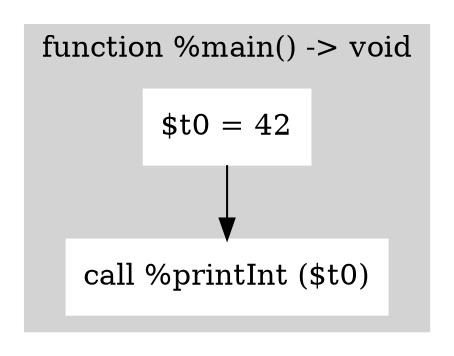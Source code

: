 digraph Program {
  node [shape=rectangle]; 

  subgraph cluster_main {
    style=filled;color=lightgrey;node [style=filled, color=white];
    label="function %main() -> void";
    main_n0 [label="$t0 = 42"];
    main_n0 -> main_n1;
    main_n1 [label="call %printInt ($t0)"];
  }

}